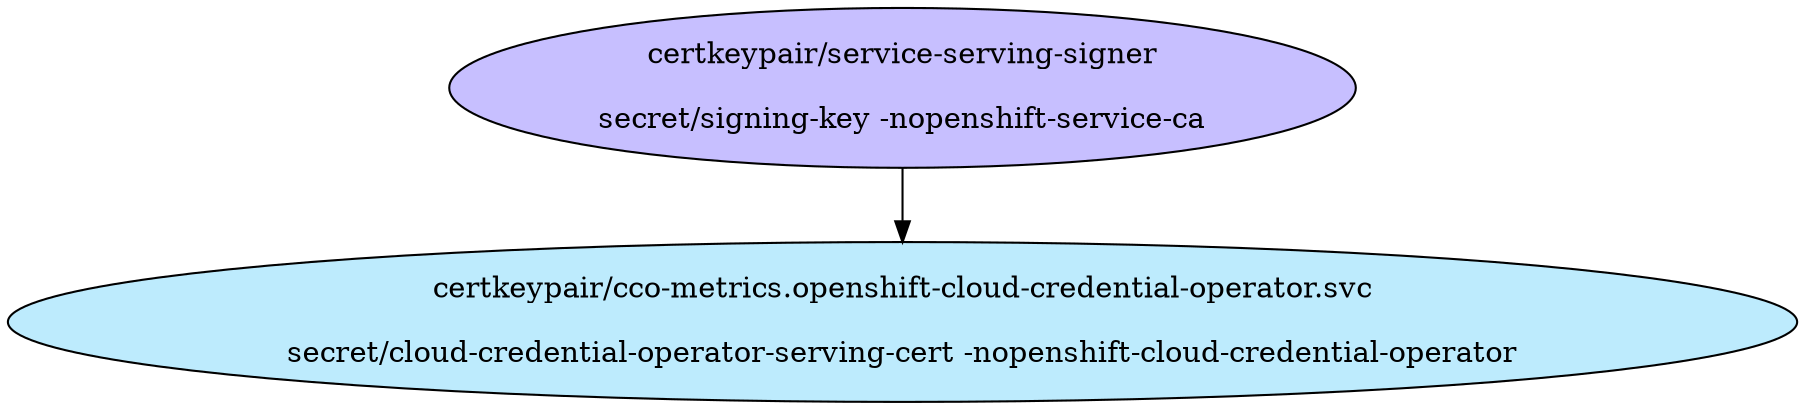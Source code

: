 digraph "Local Certificate" {
  // Node definitions.
  1 [
    label="certkeypair/service-serving-signer\n\nsecret/signing-key -nopenshift-service-ca\n"
    style=filled
    fillcolor="#c7bfff"
  ];
  40 [
    label="certkeypair/cco-metrics.openshift-cloud-credential-operator.svc\n\nsecret/cloud-credential-operator-serving-cert -nopenshift-cloud-credential-operator\n"
    style=filled
    fillcolor="#bdebfd"
  ];

  // Edge definitions.
  1 -> 40;
}